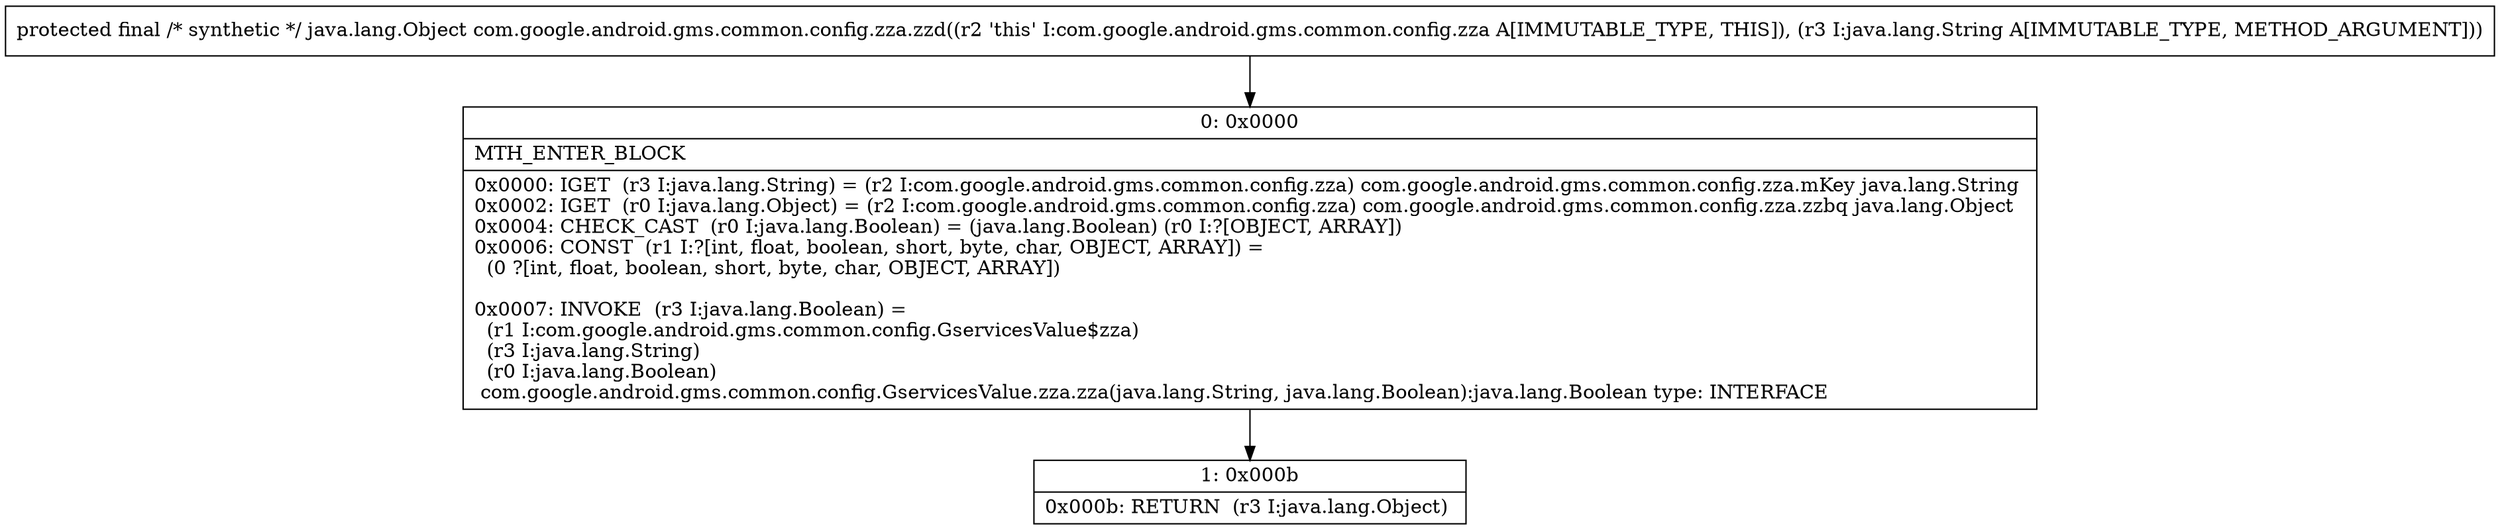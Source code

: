 digraph "CFG forcom.google.android.gms.common.config.zza.zzd(Ljava\/lang\/String;)Ljava\/lang\/Object;" {
Node_0 [shape=record,label="{0\:\ 0x0000|MTH_ENTER_BLOCK\l|0x0000: IGET  (r3 I:java.lang.String) = (r2 I:com.google.android.gms.common.config.zza) com.google.android.gms.common.config.zza.mKey java.lang.String \l0x0002: IGET  (r0 I:java.lang.Object) = (r2 I:com.google.android.gms.common.config.zza) com.google.android.gms.common.config.zza.zzbq java.lang.Object \l0x0004: CHECK_CAST  (r0 I:java.lang.Boolean) = (java.lang.Boolean) (r0 I:?[OBJECT, ARRAY]) \l0x0006: CONST  (r1 I:?[int, float, boolean, short, byte, char, OBJECT, ARRAY]) = \l  (0 ?[int, float, boolean, short, byte, char, OBJECT, ARRAY])\l \l0x0007: INVOKE  (r3 I:java.lang.Boolean) = \l  (r1 I:com.google.android.gms.common.config.GservicesValue$zza)\l  (r3 I:java.lang.String)\l  (r0 I:java.lang.Boolean)\l com.google.android.gms.common.config.GservicesValue.zza.zza(java.lang.String, java.lang.Boolean):java.lang.Boolean type: INTERFACE \l}"];
Node_1 [shape=record,label="{1\:\ 0x000b|0x000b: RETURN  (r3 I:java.lang.Object) \l}"];
MethodNode[shape=record,label="{protected final \/* synthetic *\/ java.lang.Object com.google.android.gms.common.config.zza.zzd((r2 'this' I:com.google.android.gms.common.config.zza A[IMMUTABLE_TYPE, THIS]), (r3 I:java.lang.String A[IMMUTABLE_TYPE, METHOD_ARGUMENT])) }"];
MethodNode -> Node_0;
Node_0 -> Node_1;
}

